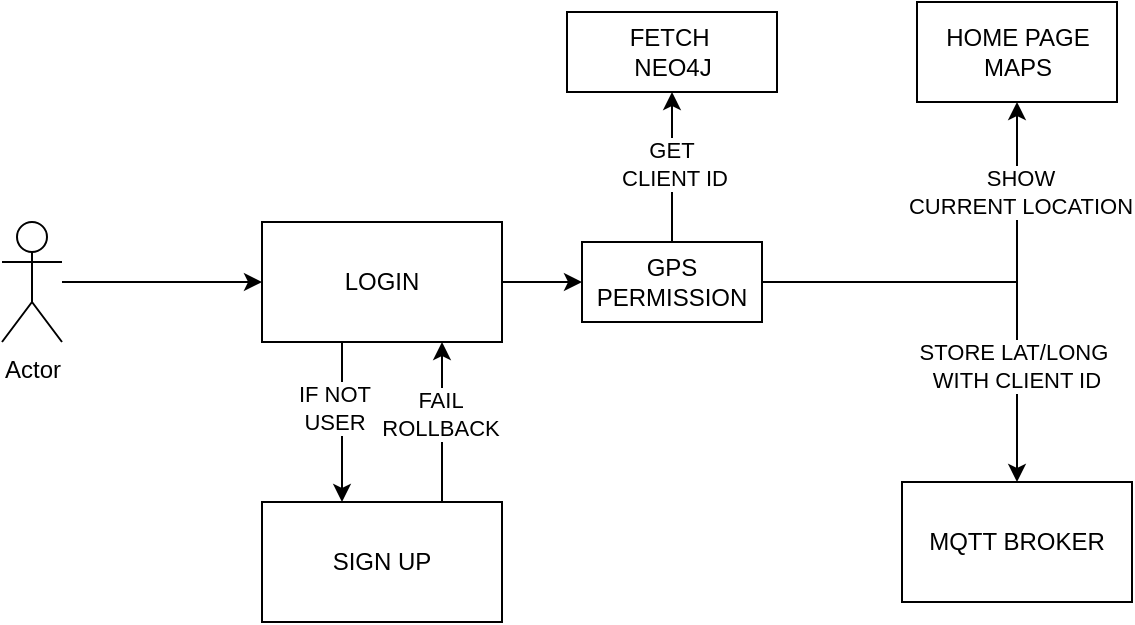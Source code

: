 <mxfile version="21.6.5" type="github">
  <diagram name="Page-1" id="GExZqVMUKwt9cmf6-Sis">
    <mxGraphModel dx="794" dy="456" grid="1" gridSize="10" guides="1" tooltips="1" connect="1" arrows="1" fold="1" page="1" pageScale="1" pageWidth="1100" pageHeight="850" math="0" shadow="0">
      <root>
        <mxCell id="0" />
        <mxCell id="1" parent="0" />
        <mxCell id="TolsLYQjmpIIgw2ZderM-3" value="" style="edgeStyle=orthogonalEdgeStyle;rounded=0;orthogonalLoop=1;jettySize=auto;html=1;" edge="1" parent="1" source="TolsLYQjmpIIgw2ZderM-1" target="TolsLYQjmpIIgw2ZderM-2">
          <mxGeometry relative="1" as="geometry">
            <Array as="points">
              <mxPoint x="220" y="435" />
              <mxPoint x="220" y="435" />
            </Array>
          </mxGeometry>
        </mxCell>
        <mxCell id="TolsLYQjmpIIgw2ZderM-4" value="IF NOT &lt;br&gt;USER" style="edgeLabel;html=1;align=center;verticalAlign=middle;resizable=0;points=[];" vertex="1" connectable="0" parent="TolsLYQjmpIIgw2ZderM-3">
          <mxGeometry x="-0.236" y="-1" relative="1" as="geometry">
            <mxPoint x="-3" y="2" as="offset" />
          </mxGeometry>
        </mxCell>
        <mxCell id="TolsLYQjmpIIgw2ZderM-1" value="LOGIN" style="rounded=0;whiteSpace=wrap;html=1;" vertex="1" parent="1">
          <mxGeometry x="180" y="315" width="120" height="60" as="geometry" />
        </mxCell>
        <mxCell id="TolsLYQjmpIIgw2ZderM-14" style="edgeStyle=orthogonalEdgeStyle;rounded=0;orthogonalLoop=1;jettySize=auto;html=1;exitX=0.75;exitY=0;exitDx=0;exitDy=0;entryX=0.75;entryY=1;entryDx=0;entryDy=0;" edge="1" parent="1" source="TolsLYQjmpIIgw2ZderM-2" target="TolsLYQjmpIIgw2ZderM-1">
          <mxGeometry relative="1" as="geometry" />
        </mxCell>
        <mxCell id="TolsLYQjmpIIgw2ZderM-15" value="FAIL&lt;br&gt;ROLLBACK" style="edgeLabel;html=1;align=center;verticalAlign=middle;resizable=0;points=[];" vertex="1" connectable="0" parent="TolsLYQjmpIIgw2ZderM-14">
          <mxGeometry x="0.1" y="1" relative="1" as="geometry">
            <mxPoint as="offset" />
          </mxGeometry>
        </mxCell>
        <mxCell id="TolsLYQjmpIIgw2ZderM-2" value="SIGN UP" style="rounded=0;whiteSpace=wrap;html=1;" vertex="1" parent="1">
          <mxGeometry x="180" y="455" width="120" height="60" as="geometry" />
        </mxCell>
        <mxCell id="TolsLYQjmpIIgw2ZderM-6" value="FETCH&amp;nbsp;&lt;br&gt;NEO4J" style="rounded=0;whiteSpace=wrap;html=1;" vertex="1" parent="1">
          <mxGeometry x="332.5" y="210" width="105" height="40" as="geometry" />
        </mxCell>
        <mxCell id="TolsLYQjmpIIgw2ZderM-12" value="MQTT BROKER" style="rounded=0;whiteSpace=wrap;html=1;" vertex="1" parent="1">
          <mxGeometry x="500" y="445" width="115" height="60" as="geometry" />
        </mxCell>
        <mxCell id="TolsLYQjmpIIgw2ZderM-17" value="" style="edgeStyle=orthogonalEdgeStyle;rounded=0;orthogonalLoop=1;jettySize=auto;html=1;" edge="1" parent="1" source="TolsLYQjmpIIgw2ZderM-1" target="TolsLYQjmpIIgw2ZderM-16">
          <mxGeometry relative="1" as="geometry">
            <mxPoint x="300" y="345" as="sourcePoint" />
            <mxPoint x="594" y="285" as="targetPoint" />
          </mxGeometry>
        </mxCell>
        <mxCell id="TolsLYQjmpIIgw2ZderM-18" style="edgeStyle=orthogonalEdgeStyle;rounded=0;orthogonalLoop=1;jettySize=auto;html=1;" edge="1" parent="1" source="TolsLYQjmpIIgw2ZderM-16" target="TolsLYQjmpIIgw2ZderM-19">
          <mxGeometry relative="1" as="geometry">
            <mxPoint x="490" y="345" as="targetPoint" />
            <Array as="points">
              <mxPoint x="460" y="345" />
              <mxPoint x="460" y="345" />
            </Array>
          </mxGeometry>
        </mxCell>
        <mxCell id="TolsLYQjmpIIgw2ZderM-29" value="SHOW&lt;br&gt;CURRENT LOCATION" style="edgeLabel;html=1;align=center;verticalAlign=middle;resizable=0;points=[];" vertex="1" connectable="0" parent="TolsLYQjmpIIgw2ZderM-18">
          <mxGeometry x="0.59" y="-1" relative="1" as="geometry">
            <mxPoint as="offset" />
          </mxGeometry>
        </mxCell>
        <mxCell id="TolsLYQjmpIIgw2ZderM-20" style="edgeStyle=orthogonalEdgeStyle;rounded=0;orthogonalLoop=1;jettySize=auto;html=1;" edge="1" parent="1" source="TolsLYQjmpIIgw2ZderM-16" target="TolsLYQjmpIIgw2ZderM-6">
          <mxGeometry relative="1" as="geometry">
            <Array as="points">
              <mxPoint x="385" y="295" />
              <mxPoint x="385" y="295" />
            </Array>
          </mxGeometry>
        </mxCell>
        <mxCell id="TolsLYQjmpIIgw2ZderM-21" value="GET&amp;nbsp;&lt;br&gt;CLIENT ID" style="edgeLabel;html=1;align=center;verticalAlign=middle;resizable=0;points=[];" vertex="1" connectable="0" parent="TolsLYQjmpIIgw2ZderM-20">
          <mxGeometry x="0.057" y="-1" relative="1" as="geometry">
            <mxPoint as="offset" />
          </mxGeometry>
        </mxCell>
        <mxCell id="TolsLYQjmpIIgw2ZderM-16" value="GPS&lt;br&gt;PERMISSION" style="rounded=0;whiteSpace=wrap;html=1;" vertex="1" parent="1">
          <mxGeometry x="340" y="325" width="90" height="40" as="geometry" />
        </mxCell>
        <mxCell id="TolsLYQjmpIIgw2ZderM-19" value="HOME PAGE&lt;br&gt;MAPS" style="rounded=0;whiteSpace=wrap;html=1;" vertex="1" parent="1">
          <mxGeometry x="507.5" y="205" width="100" height="50" as="geometry" />
        </mxCell>
        <mxCell id="TolsLYQjmpIIgw2ZderM-26" value="" style="endArrow=classic;html=1;rounded=0;entryX=0.5;entryY=0;entryDx=0;entryDy=0;" edge="1" parent="1" target="TolsLYQjmpIIgw2ZderM-12">
          <mxGeometry width="50" height="50" relative="1" as="geometry">
            <mxPoint x="557.5" y="345" as="sourcePoint" />
            <mxPoint x="467.5" y="425" as="targetPoint" />
          </mxGeometry>
        </mxCell>
        <mxCell id="TolsLYQjmpIIgw2ZderM-28" value="STORE LAT/LONG&amp;nbsp;&lt;br&gt;WITH CLIENT ID" style="edgeLabel;html=1;align=center;verticalAlign=middle;resizable=0;points=[];" vertex="1" connectable="0" parent="TolsLYQjmpIIgw2ZderM-26">
          <mxGeometry x="-0.16" y="-1" relative="1" as="geometry">
            <mxPoint as="offset" />
          </mxGeometry>
        </mxCell>
        <mxCell id="TolsLYQjmpIIgw2ZderM-31" style="edgeStyle=orthogonalEdgeStyle;rounded=0;orthogonalLoop=1;jettySize=auto;html=1;entryX=0;entryY=0.5;entryDx=0;entryDy=0;" edge="1" parent="1" source="TolsLYQjmpIIgw2ZderM-30" target="TolsLYQjmpIIgw2ZderM-1">
          <mxGeometry relative="1" as="geometry" />
        </mxCell>
        <mxCell id="TolsLYQjmpIIgw2ZderM-30" value="Actor" style="shape=umlActor;verticalLabelPosition=bottom;verticalAlign=top;html=1;outlineConnect=0;" vertex="1" parent="1">
          <mxGeometry x="50" y="315" width="30" height="60" as="geometry" />
        </mxCell>
      </root>
    </mxGraphModel>
  </diagram>
</mxfile>
